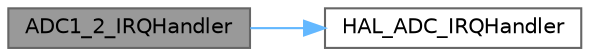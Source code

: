 digraph "ADC1_2_IRQHandler"
{
 // LATEX_PDF_SIZE
  bgcolor="transparent";
  edge [fontname=Helvetica,fontsize=10,labelfontname=Helvetica,labelfontsize=10];
  node [fontname=Helvetica,fontsize=10,shape=box,height=0.2,width=0.4];
  rankdir="LR";
  Node1 [id="Node000001",label="ADC1_2_IRQHandler",height=0.2,width=0.4,color="gray40", fillcolor="grey60", style="filled", fontcolor="black",tooltip="This function handles ADC1 and ADC2 interrupts."];
  Node1 -> Node2 [id="edge1_Node000001_Node000002",color="steelblue1",style="solid",tooltip=" "];
  Node2 [id="Node000002",label="HAL_ADC_IRQHandler",height=0.2,width=0.4,color="grey40", fillcolor="white", style="filled",URL="$group___a_d_c___exported___functions___group2.html#ga28aaa5662eced92c5a4d23d8bd6b29ca",tooltip=" "];
}
